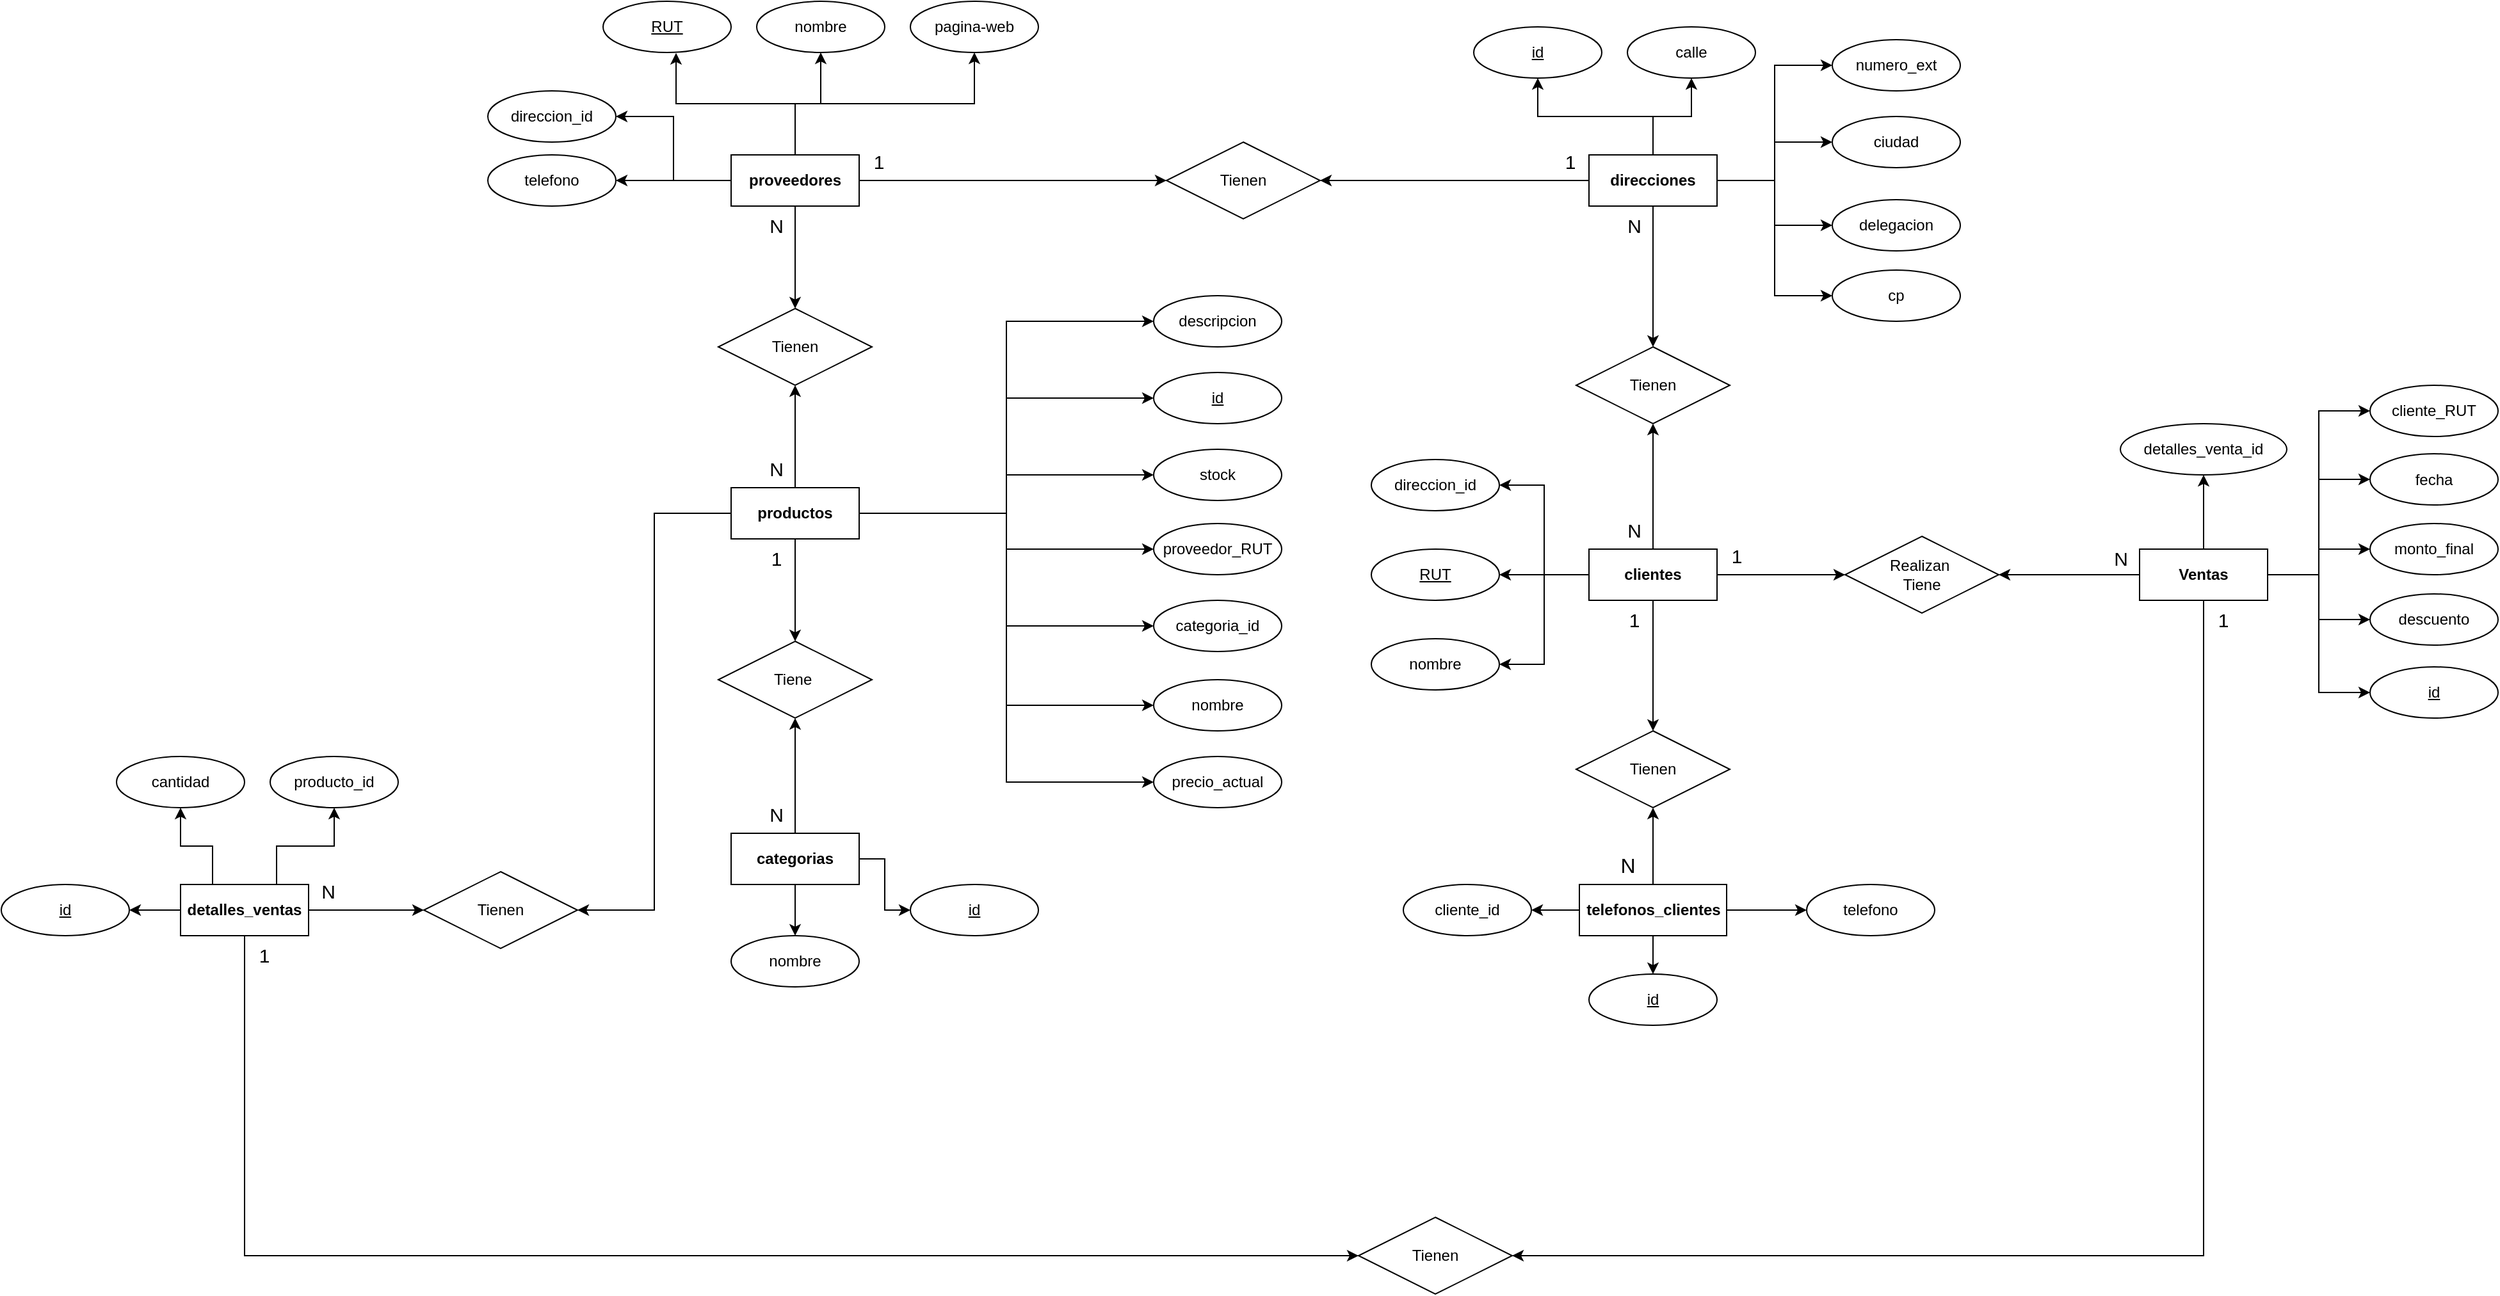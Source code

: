 <mxfile version="21.7.1" type="device">
  <diagram name="Página-1" id="r5auKBAjSaOcK4Md0aPP">
    <mxGraphModel dx="2569" dy="755" grid="1" gridSize="10" guides="1" tooltips="1" connect="1" arrows="1" fold="1" page="1" pageScale="1" pageWidth="1169" pageHeight="827" math="0" shadow="0">
      <root>
        <mxCell id="0" />
        <mxCell id="1" parent="0" />
        <mxCell id="DP8Jx5X4zibSQCms_1Pf-19" style="edgeStyle=orthogonalEdgeStyle;rounded=0;orthogonalLoop=1;jettySize=auto;html=1;exitX=1;exitY=0.5;exitDx=0;exitDy=0;entryX=0;entryY=0.5;entryDx=0;entryDy=0;" parent="1" source="DP8Jx5X4zibSQCms_1Pf-1" target="DP8Jx5X4zibSQCms_1Pf-13" edge="1">
          <mxGeometry relative="1" as="geometry" />
        </mxCell>
        <mxCell id="4TX8RcS20DUWZ-DZdMpi-28" style="edgeStyle=orthogonalEdgeStyle;rounded=0;orthogonalLoop=1;jettySize=auto;html=1;exitX=0.5;exitY=1;exitDx=0;exitDy=0;" parent="1" source="DP8Jx5X4zibSQCms_1Pf-1" target="4TX8RcS20DUWZ-DZdMpi-27" edge="1">
          <mxGeometry relative="1" as="geometry" />
        </mxCell>
        <mxCell id="UIn8cUzHgWQQU4bPocQK-120" style="edgeStyle=orthogonalEdgeStyle;rounded=0;orthogonalLoop=1;jettySize=auto;html=1;exitX=0.5;exitY=0;exitDx=0;exitDy=0;entryX=0.5;entryY=1;entryDx=0;entryDy=0;" parent="1" source="DP8Jx5X4zibSQCms_1Pf-1" target="DP8Jx5X4zibSQCms_1Pf-6" edge="1">
          <mxGeometry relative="1" as="geometry" />
        </mxCell>
        <mxCell id="UIn8cUzHgWQQU4bPocQK-121" style="edgeStyle=orthogonalEdgeStyle;rounded=0;orthogonalLoop=1;jettySize=auto;html=1;exitX=0.5;exitY=0;exitDx=0;exitDy=0;entryX=0.5;entryY=1;entryDx=0;entryDy=0;" parent="1" source="DP8Jx5X4zibSQCms_1Pf-1" target="DP8Jx5X4zibSQCms_1Pf-4" edge="1">
          <mxGeometry relative="1" as="geometry" />
        </mxCell>
        <mxCell id="UIn8cUzHgWQQU4bPocQK-122" style="edgeStyle=orthogonalEdgeStyle;rounded=0;orthogonalLoop=1;jettySize=auto;html=1;exitX=0.5;exitY=0;exitDx=0;exitDy=0;entryX=0.57;entryY=1.01;entryDx=0;entryDy=0;entryPerimeter=0;" parent="1" source="DP8Jx5X4zibSQCms_1Pf-1" target="DP8Jx5X4zibSQCms_1Pf-2" edge="1">
          <mxGeometry relative="1" as="geometry" />
        </mxCell>
        <mxCell id="UIn8cUzHgWQQU4bPocQK-124" style="edgeStyle=orthogonalEdgeStyle;rounded=0;orthogonalLoop=1;jettySize=auto;html=1;exitX=0;exitY=0.5;exitDx=0;exitDy=0;entryX=1;entryY=0.5;entryDx=0;entryDy=0;" parent="1" source="DP8Jx5X4zibSQCms_1Pf-1" target="DP8Jx5X4zibSQCms_1Pf-5" edge="1">
          <mxGeometry relative="1" as="geometry" />
        </mxCell>
        <mxCell id="UIn8cUzHgWQQU4bPocQK-125" style="edgeStyle=orthogonalEdgeStyle;rounded=0;orthogonalLoop=1;jettySize=auto;html=1;exitX=0;exitY=0.5;exitDx=0;exitDy=0;entryX=1;entryY=0.5;entryDx=0;entryDy=0;" parent="1" source="DP8Jx5X4zibSQCms_1Pf-1" target="DP8Jx5X4zibSQCms_1Pf-3" edge="1">
          <mxGeometry relative="1" as="geometry" />
        </mxCell>
        <mxCell id="DP8Jx5X4zibSQCms_1Pf-1" value="&lt;b&gt;proveedores&lt;/b&gt;" style="whiteSpace=wrap;html=1;align=center;" parent="1" vertex="1">
          <mxGeometry x="60" y="140" width="100" height="40" as="geometry" />
        </mxCell>
        <mxCell id="DP8Jx5X4zibSQCms_1Pf-2" value="RUT" style="ellipse;whiteSpace=wrap;html=1;align=center;fontStyle=4;" parent="1" vertex="1">
          <mxGeometry x="-40" y="20" width="100" height="40" as="geometry" />
        </mxCell>
        <mxCell id="DP8Jx5X4zibSQCms_1Pf-3" value="telefono" style="ellipse;whiteSpace=wrap;html=1;align=center;" parent="1" vertex="1">
          <mxGeometry x="-130" y="140" width="100" height="40" as="geometry" />
        </mxCell>
        <mxCell id="DP8Jx5X4zibSQCms_1Pf-4" value="nombre" style="ellipse;whiteSpace=wrap;html=1;align=center;" parent="1" vertex="1">
          <mxGeometry x="80" y="20" width="100" height="40" as="geometry" />
        </mxCell>
        <mxCell id="DP8Jx5X4zibSQCms_1Pf-5" value="direccion_id" style="ellipse;whiteSpace=wrap;html=1;align=center;" parent="1" vertex="1">
          <mxGeometry x="-130" y="90" width="100" height="40" as="geometry" />
        </mxCell>
        <mxCell id="DP8Jx5X4zibSQCms_1Pf-6" value="pagina-web" style="ellipse;whiteSpace=wrap;html=1;align=center;" parent="1" vertex="1">
          <mxGeometry x="200" y="20" width="100" height="40" as="geometry" />
        </mxCell>
        <mxCell id="DP8Jx5X4zibSQCms_1Pf-20" style="edgeStyle=orthogonalEdgeStyle;rounded=0;orthogonalLoop=1;jettySize=auto;html=1;exitX=0;exitY=0.5;exitDx=0;exitDy=0;entryX=1;entryY=0.5;entryDx=0;entryDy=0;" parent="1" source="DP8Jx5X4zibSQCms_1Pf-7" target="DP8Jx5X4zibSQCms_1Pf-13" edge="1">
          <mxGeometry relative="1" as="geometry" />
        </mxCell>
        <mxCell id="DP8Jx5X4zibSQCms_1Pf-33" style="edgeStyle=orthogonalEdgeStyle;rounded=0;orthogonalLoop=1;jettySize=auto;html=1;exitX=0.5;exitY=1;exitDx=0;exitDy=0;entryX=0.5;entryY=0;entryDx=0;entryDy=0;" parent="1" source="DP8Jx5X4zibSQCms_1Pf-7" target="DP8Jx5X4zibSQCms_1Pf-30" edge="1">
          <mxGeometry relative="1" as="geometry" />
        </mxCell>
        <mxCell id="UIn8cUzHgWQQU4bPocQK-133" style="edgeStyle=orthogonalEdgeStyle;rounded=0;orthogonalLoop=1;jettySize=auto;html=1;exitX=0.5;exitY=0;exitDx=0;exitDy=0;entryX=0.5;entryY=1;entryDx=0;entryDy=0;" parent="1" source="DP8Jx5X4zibSQCms_1Pf-7" target="DP8Jx5X4zibSQCms_1Pf-14" edge="1">
          <mxGeometry relative="1" as="geometry" />
        </mxCell>
        <mxCell id="UIn8cUzHgWQQU4bPocQK-134" style="edgeStyle=orthogonalEdgeStyle;rounded=0;orthogonalLoop=1;jettySize=auto;html=1;exitX=0.5;exitY=0;exitDx=0;exitDy=0;entryX=0.5;entryY=1;entryDx=0;entryDy=0;" parent="1" source="DP8Jx5X4zibSQCms_1Pf-7" target="DP8Jx5X4zibSQCms_1Pf-17" edge="1">
          <mxGeometry relative="1" as="geometry" />
        </mxCell>
        <mxCell id="UIn8cUzHgWQQU4bPocQK-137" style="edgeStyle=orthogonalEdgeStyle;rounded=0;orthogonalLoop=1;jettySize=auto;html=1;exitX=1;exitY=0.5;exitDx=0;exitDy=0;entryX=0;entryY=0.5;entryDx=0;entryDy=0;" parent="1" source="DP8Jx5X4zibSQCms_1Pf-7" target="DP8Jx5X4zibSQCms_1Pf-16" edge="1">
          <mxGeometry relative="1" as="geometry" />
        </mxCell>
        <mxCell id="UIn8cUzHgWQQU4bPocQK-138" style="edgeStyle=orthogonalEdgeStyle;rounded=0;orthogonalLoop=1;jettySize=auto;html=1;exitX=1;exitY=0.5;exitDx=0;exitDy=0;entryX=0;entryY=0.5;entryDx=0;entryDy=0;" parent="1" source="DP8Jx5X4zibSQCms_1Pf-7" target="DP8Jx5X4zibSQCms_1Pf-15" edge="1">
          <mxGeometry relative="1" as="geometry" />
        </mxCell>
        <mxCell id="UIn8cUzHgWQQU4bPocQK-139" style="edgeStyle=orthogonalEdgeStyle;rounded=0;orthogonalLoop=1;jettySize=auto;html=1;exitX=1;exitY=0.5;exitDx=0;exitDy=0;entryX=0;entryY=0.5;entryDx=0;entryDy=0;" parent="1" source="DP8Jx5X4zibSQCms_1Pf-7" target="DP8Jx5X4zibSQCms_1Pf-26" edge="1">
          <mxGeometry relative="1" as="geometry" />
        </mxCell>
        <mxCell id="UIn8cUzHgWQQU4bPocQK-141" style="edgeStyle=orthogonalEdgeStyle;rounded=0;orthogonalLoop=1;jettySize=auto;html=1;exitX=1;exitY=0.5;exitDx=0;exitDy=0;entryX=0;entryY=0.5;entryDx=0;entryDy=0;" parent="1" source="DP8Jx5X4zibSQCms_1Pf-7" target="DP8Jx5X4zibSQCms_1Pf-18" edge="1">
          <mxGeometry relative="1" as="geometry" />
        </mxCell>
        <mxCell id="DP8Jx5X4zibSQCms_1Pf-7" value="&lt;b&gt;direcciones&lt;/b&gt;" style="whiteSpace=wrap;html=1;align=center;" parent="1" vertex="1">
          <mxGeometry x="730" y="140" width="100" height="40" as="geometry" />
        </mxCell>
        <mxCell id="DP8Jx5X4zibSQCms_1Pf-13" value="Tienen" style="shape=rhombus;perimeter=rhombusPerimeter;whiteSpace=wrap;html=1;align=center;" parent="1" vertex="1">
          <mxGeometry x="400" y="130" width="120" height="60" as="geometry" />
        </mxCell>
        <mxCell id="DP8Jx5X4zibSQCms_1Pf-14" value="id" style="ellipse;whiteSpace=wrap;html=1;align=center;fontStyle=4;" parent="1" vertex="1">
          <mxGeometry x="640" y="40" width="100" height="40" as="geometry" />
        </mxCell>
        <mxCell id="DP8Jx5X4zibSQCms_1Pf-15" value="delegacion" style="ellipse;whiteSpace=wrap;html=1;align=center;" parent="1" vertex="1">
          <mxGeometry x="920" y="175" width="100" height="40" as="geometry" />
        </mxCell>
        <mxCell id="DP8Jx5X4zibSQCms_1Pf-16" value="ciudad" style="ellipse;whiteSpace=wrap;html=1;align=center;" parent="1" vertex="1">
          <mxGeometry x="920" y="110" width="100" height="40" as="geometry" />
        </mxCell>
        <mxCell id="DP8Jx5X4zibSQCms_1Pf-17" value="calle" style="ellipse;whiteSpace=wrap;html=1;align=center;" parent="1" vertex="1">
          <mxGeometry x="760" y="40" width="100" height="40" as="geometry" />
        </mxCell>
        <mxCell id="DP8Jx5X4zibSQCms_1Pf-18" value="numero_ext" style="ellipse;whiteSpace=wrap;html=1;align=center;" parent="1" vertex="1">
          <mxGeometry x="920" y="50" width="100" height="40" as="geometry" />
        </mxCell>
        <mxCell id="DP8Jx5X4zibSQCms_1Pf-26" value="cp" style="ellipse;whiteSpace=wrap;html=1;align=center;" parent="1" vertex="1">
          <mxGeometry x="920" y="230" width="100" height="40" as="geometry" />
        </mxCell>
        <mxCell id="DP8Jx5X4zibSQCms_1Pf-28" value="1" style="text;html=1;align=center;verticalAlign=middle;resizable=0;points=[];autosize=1;strokeColor=none;fillColor=none;fontSize=15;" parent="1" vertex="1">
          <mxGeometry x="160" y="130" width="30" height="30" as="geometry" />
        </mxCell>
        <mxCell id="DP8Jx5X4zibSQCms_1Pf-29" value="1" style="text;html=1;align=center;verticalAlign=middle;resizable=0;points=[];autosize=1;strokeColor=none;fillColor=none;fontSize=15;" parent="1" vertex="1">
          <mxGeometry x="700" y="130" width="30" height="30" as="geometry" />
        </mxCell>
        <mxCell id="DP8Jx5X4zibSQCms_1Pf-30" value="Tienen" style="shape=rhombus;perimeter=rhombusPerimeter;whiteSpace=wrap;html=1;align=center;" parent="1" vertex="1">
          <mxGeometry x="720" y="290" width="120" height="60" as="geometry" />
        </mxCell>
        <mxCell id="DP8Jx5X4zibSQCms_1Pf-32" style="edgeStyle=orthogonalEdgeStyle;rounded=0;orthogonalLoop=1;jettySize=auto;html=1;exitX=0.5;exitY=0;exitDx=0;exitDy=0;entryX=0.5;entryY=1;entryDx=0;entryDy=0;" parent="1" source="DP8Jx5X4zibSQCms_1Pf-31" target="DP8Jx5X4zibSQCms_1Pf-30" edge="1">
          <mxGeometry relative="1" as="geometry" />
        </mxCell>
        <mxCell id="4TX8RcS20DUWZ-DZdMpi-12" style="edgeStyle=orthogonalEdgeStyle;rounded=0;orthogonalLoop=1;jettySize=auto;html=1;exitX=0.5;exitY=1;exitDx=0;exitDy=0;entryX=0.5;entryY=0;entryDx=0;entryDy=0;" parent="1" source="DP8Jx5X4zibSQCms_1Pf-31" target="4TX8RcS20DUWZ-DZdMpi-11" edge="1">
          <mxGeometry relative="1" as="geometry" />
        </mxCell>
        <mxCell id="UIn8cUzHgWQQU4bPocQK-37" style="edgeStyle=orthogonalEdgeStyle;rounded=0;orthogonalLoop=1;jettySize=auto;html=1;exitX=1;exitY=0.5;exitDx=0;exitDy=0;entryX=0;entryY=0.5;entryDx=0;entryDy=0;" parent="1" source="DP8Jx5X4zibSQCms_1Pf-31" target="UIn8cUzHgWQQU4bPocQK-36" edge="1">
          <mxGeometry relative="1" as="geometry" />
        </mxCell>
        <mxCell id="UIn8cUzHgWQQU4bPocQK-130" style="edgeStyle=orthogonalEdgeStyle;rounded=0;orthogonalLoop=1;jettySize=auto;html=1;exitX=0;exitY=0.5;exitDx=0;exitDy=0;entryX=1;entryY=0.5;entryDx=0;entryDy=0;" parent="1" source="DP8Jx5X4zibSQCms_1Pf-31" target="4TX8RcS20DUWZ-DZdMpi-1" edge="1">
          <mxGeometry relative="1" as="geometry" />
        </mxCell>
        <mxCell id="UIn8cUzHgWQQU4bPocQK-131" style="edgeStyle=orthogonalEdgeStyle;rounded=0;orthogonalLoop=1;jettySize=auto;html=1;exitX=0;exitY=0.5;exitDx=0;exitDy=0;entryX=1;entryY=0.5;entryDx=0;entryDy=0;" parent="1" source="DP8Jx5X4zibSQCms_1Pf-31" target="DP8Jx5X4zibSQCms_1Pf-35" edge="1">
          <mxGeometry relative="1" as="geometry" />
        </mxCell>
        <mxCell id="UIn8cUzHgWQQU4bPocQK-132" style="edgeStyle=orthogonalEdgeStyle;rounded=0;orthogonalLoop=1;jettySize=auto;html=1;exitX=0;exitY=0.5;exitDx=0;exitDy=0;entryX=1;entryY=0.5;entryDx=0;entryDy=0;" parent="1" source="DP8Jx5X4zibSQCms_1Pf-31" target="DP8Jx5X4zibSQCms_1Pf-34" edge="1">
          <mxGeometry relative="1" as="geometry" />
        </mxCell>
        <mxCell id="DP8Jx5X4zibSQCms_1Pf-31" value="&lt;b&gt;clientes&lt;/b&gt;" style="whiteSpace=wrap;html=1;align=center;" parent="1" vertex="1">
          <mxGeometry x="730" y="448" width="100" height="40" as="geometry" />
        </mxCell>
        <mxCell id="DP8Jx5X4zibSQCms_1Pf-34" value="nombre" style="ellipse;whiteSpace=wrap;html=1;align=center;" parent="1" vertex="1">
          <mxGeometry x="560" y="518" width="100" height="40" as="geometry" />
        </mxCell>
        <mxCell id="DP8Jx5X4zibSQCms_1Pf-35" value="RUT" style="ellipse;whiteSpace=wrap;html=1;align=center;fontStyle=4;" parent="1" vertex="1">
          <mxGeometry x="560" y="448" width="100" height="40" as="geometry" />
        </mxCell>
        <mxCell id="4TX8RcS20DUWZ-DZdMpi-1" value="direccion_id" style="ellipse;whiteSpace=wrap;html=1;align=center;" parent="1" vertex="1">
          <mxGeometry x="560" y="378" width="100" height="40" as="geometry" />
        </mxCell>
        <mxCell id="4TX8RcS20DUWZ-DZdMpi-9" value="N" style="text;html=1;align=center;verticalAlign=middle;resizable=0;points=[];autosize=1;strokeColor=none;fillColor=none;fontSize=15;" parent="1" vertex="1">
          <mxGeometry x="750" y="180" width="30" height="30" as="geometry" />
        </mxCell>
        <mxCell id="4TX8RcS20DUWZ-DZdMpi-10" value="N" style="text;html=1;align=center;verticalAlign=middle;resizable=0;points=[];autosize=1;strokeColor=none;fillColor=none;fontSize=15;" parent="1" vertex="1">
          <mxGeometry x="750" y="418" width="30" height="30" as="geometry" />
        </mxCell>
        <mxCell id="4TX8RcS20DUWZ-DZdMpi-11" value="Tienen" style="shape=rhombus;perimeter=rhombusPerimeter;whiteSpace=wrap;html=1;align=center;" parent="1" vertex="1">
          <mxGeometry x="720" y="590" width="120" height="60" as="geometry" />
        </mxCell>
        <mxCell id="4TX8RcS20DUWZ-DZdMpi-15" style="edgeStyle=orthogonalEdgeStyle;rounded=0;orthogonalLoop=1;jettySize=auto;html=1;exitX=0.5;exitY=0;exitDx=0;exitDy=0;entryX=0.5;entryY=1;entryDx=0;entryDy=0;" parent="1" source="4TX8RcS20DUWZ-DZdMpi-13" target="4TX8RcS20DUWZ-DZdMpi-11" edge="1">
          <mxGeometry relative="1" as="geometry" />
        </mxCell>
        <mxCell id="UIn8cUzHgWQQU4bPocQK-126" style="edgeStyle=orthogonalEdgeStyle;rounded=0;orthogonalLoop=1;jettySize=auto;html=1;exitX=1;exitY=0.5;exitDx=0;exitDy=0;entryX=0;entryY=0.5;entryDx=0;entryDy=0;" parent="1" source="4TX8RcS20DUWZ-DZdMpi-13" target="4TX8RcS20DUWZ-DZdMpi-19" edge="1">
          <mxGeometry relative="1" as="geometry" />
        </mxCell>
        <mxCell id="UIn8cUzHgWQQU4bPocQK-127" style="edgeStyle=orthogonalEdgeStyle;rounded=0;orthogonalLoop=1;jettySize=auto;html=1;exitX=0.5;exitY=1;exitDx=0;exitDy=0;entryX=0.5;entryY=0;entryDx=0;entryDy=0;" parent="1" source="4TX8RcS20DUWZ-DZdMpi-13" target="4TX8RcS20DUWZ-DZdMpi-21" edge="1">
          <mxGeometry relative="1" as="geometry" />
        </mxCell>
        <mxCell id="UIn8cUzHgWQQU4bPocQK-129" style="edgeStyle=orthogonalEdgeStyle;rounded=0;orthogonalLoop=1;jettySize=auto;html=1;exitX=0;exitY=0.5;exitDx=0;exitDy=0;entryX=1;entryY=0.5;entryDx=0;entryDy=0;" parent="1" source="4TX8RcS20DUWZ-DZdMpi-13" target="4TX8RcS20DUWZ-DZdMpi-20" edge="1">
          <mxGeometry relative="1" as="geometry" />
        </mxCell>
        <mxCell id="4TX8RcS20DUWZ-DZdMpi-13" value="&lt;b&gt;telefonos_clientes&lt;/b&gt;" style="whiteSpace=wrap;html=1;align=center;" parent="1" vertex="1">
          <mxGeometry x="722.5" y="710" width="115" height="40" as="geometry" />
        </mxCell>
        <mxCell id="4TX8RcS20DUWZ-DZdMpi-19" value="telefono" style="ellipse;whiteSpace=wrap;html=1;align=center;" parent="1" vertex="1">
          <mxGeometry x="900" y="710" width="100" height="40" as="geometry" />
        </mxCell>
        <mxCell id="4TX8RcS20DUWZ-DZdMpi-20" value="cliente_id" style="ellipse;whiteSpace=wrap;html=1;align=center;" parent="1" vertex="1">
          <mxGeometry x="585" y="710" width="100" height="40" as="geometry" />
        </mxCell>
        <mxCell id="4TX8RcS20DUWZ-DZdMpi-21" value="id" style="ellipse;whiteSpace=wrap;html=1;align=center;fontStyle=4;" parent="1" vertex="1">
          <mxGeometry x="730" y="780" width="100" height="40" as="geometry" />
        </mxCell>
        <mxCell id="4TX8RcS20DUWZ-DZdMpi-29" style="edgeStyle=orthogonalEdgeStyle;rounded=0;orthogonalLoop=1;jettySize=auto;html=1;exitX=0.5;exitY=0;exitDx=0;exitDy=0;entryX=0.5;entryY=1;entryDx=0;entryDy=0;" parent="1" source="4TX8RcS20DUWZ-DZdMpi-26" target="4TX8RcS20DUWZ-DZdMpi-27" edge="1">
          <mxGeometry relative="1" as="geometry" />
        </mxCell>
        <mxCell id="UIn8cUzHgWQQU4bPocQK-8" style="edgeStyle=orthogonalEdgeStyle;rounded=0;orthogonalLoop=1;jettySize=auto;html=1;exitX=0.5;exitY=1;exitDx=0;exitDy=0;entryX=0.5;entryY=0;entryDx=0;entryDy=0;" parent="1" source="4TX8RcS20DUWZ-DZdMpi-26" target="UIn8cUzHgWQQU4bPocQK-7" edge="1">
          <mxGeometry relative="1" as="geometry" />
        </mxCell>
        <mxCell id="UIn8cUzHgWQQU4bPocQK-69" style="edgeStyle=orthogonalEdgeStyle;rounded=0;orthogonalLoop=1;jettySize=auto;html=1;exitX=0;exitY=0.5;exitDx=0;exitDy=0;entryX=1;entryY=0.5;entryDx=0;entryDy=0;" parent="1" source="4TX8RcS20DUWZ-DZdMpi-26" target="UIn8cUzHgWQQU4bPocQK-65" edge="1">
          <mxGeometry relative="1" as="geometry" />
        </mxCell>
        <mxCell id="UIn8cUzHgWQQU4bPocQK-113" style="edgeStyle=orthogonalEdgeStyle;rounded=0;orthogonalLoop=1;jettySize=auto;html=1;exitX=1;exitY=0.5;exitDx=0;exitDy=0;entryX=0;entryY=0.5;entryDx=0;entryDy=0;" parent="1" source="4TX8RcS20DUWZ-DZdMpi-26" target="4TX8RcS20DUWZ-DZdMpi-31" edge="1">
          <mxGeometry relative="1" as="geometry" />
        </mxCell>
        <mxCell id="UIn8cUzHgWQQU4bPocQK-114" style="edgeStyle=orthogonalEdgeStyle;rounded=0;orthogonalLoop=1;jettySize=auto;html=1;exitX=1;exitY=0.5;exitDx=0;exitDy=0;entryX=0;entryY=0.5;entryDx=0;entryDy=0;" parent="1" source="4TX8RcS20DUWZ-DZdMpi-26" target="UIn8cUzHgWQQU4bPocQK-1" edge="1">
          <mxGeometry relative="1" as="geometry" />
        </mxCell>
        <mxCell id="UIn8cUzHgWQQU4bPocQK-115" style="edgeStyle=orthogonalEdgeStyle;rounded=0;orthogonalLoop=1;jettySize=auto;html=1;exitX=1;exitY=0.5;exitDx=0;exitDy=0;entryX=0;entryY=0.5;entryDx=0;entryDy=0;" parent="1" source="4TX8RcS20DUWZ-DZdMpi-26" target="UIn8cUzHgWQQU4bPocQK-4" edge="1">
          <mxGeometry relative="1" as="geometry" />
        </mxCell>
        <mxCell id="UIn8cUzHgWQQU4bPocQK-116" style="edgeStyle=orthogonalEdgeStyle;rounded=0;orthogonalLoop=1;jettySize=auto;html=1;exitX=1;exitY=0.5;exitDx=0;exitDy=0;entryX=0;entryY=0.5;entryDx=0;entryDy=0;" parent="1" source="4TX8RcS20DUWZ-DZdMpi-26" target="UIn8cUzHgWQQU4bPocQK-3" edge="1">
          <mxGeometry relative="1" as="geometry" />
        </mxCell>
        <mxCell id="UIn8cUzHgWQQU4bPocQK-118" style="edgeStyle=orthogonalEdgeStyle;rounded=0;orthogonalLoop=1;jettySize=auto;html=1;exitX=1;exitY=0.5;exitDx=0;exitDy=0;entryX=0;entryY=0.5;entryDx=0;entryDy=0;" parent="1" source="4TX8RcS20DUWZ-DZdMpi-26" target="4TX8RcS20DUWZ-DZdMpi-30" edge="1">
          <mxGeometry relative="1" as="geometry" />
        </mxCell>
        <mxCell id="UIn8cUzHgWQQU4bPocQK-119" style="edgeStyle=orthogonalEdgeStyle;rounded=0;orthogonalLoop=1;jettySize=auto;html=1;exitX=1;exitY=0.5;exitDx=0;exitDy=0;entryX=0;entryY=0.5;entryDx=0;entryDy=0;" parent="1" source="4TX8RcS20DUWZ-DZdMpi-26" target="UIn8cUzHgWQQU4bPocQK-2" edge="1">
          <mxGeometry relative="1" as="geometry" />
        </mxCell>
        <mxCell id="zSScbOKK5AtsLs2HQxBp-1" style="edgeStyle=orthogonalEdgeStyle;rounded=0;orthogonalLoop=1;jettySize=auto;html=1;exitX=1;exitY=0.5;exitDx=0;exitDy=0;entryX=0;entryY=0.5;entryDx=0;entryDy=0;" edge="1" parent="1" source="4TX8RcS20DUWZ-DZdMpi-26" target="UIn8cUzHgWQQU4bPocQK-29">
          <mxGeometry relative="1" as="geometry" />
        </mxCell>
        <mxCell id="4TX8RcS20DUWZ-DZdMpi-26" value="&lt;b&gt;productos&lt;/b&gt;" style="whiteSpace=wrap;html=1;align=center;" parent="1" vertex="1">
          <mxGeometry x="60" y="400" width="100" height="40" as="geometry" />
        </mxCell>
        <mxCell id="4TX8RcS20DUWZ-DZdMpi-27" value="Tienen" style="shape=rhombus;perimeter=rhombusPerimeter;whiteSpace=wrap;html=1;align=center;" parent="1" vertex="1">
          <mxGeometry x="50" y="260" width="120" height="60" as="geometry" />
        </mxCell>
        <mxCell id="4TX8RcS20DUWZ-DZdMpi-30" value="nombre" style="ellipse;whiteSpace=wrap;html=1;align=center;" parent="1" vertex="1">
          <mxGeometry x="390" y="550" width="100" height="40" as="geometry" />
        </mxCell>
        <mxCell id="4TX8RcS20DUWZ-DZdMpi-31" value="id" style="ellipse;whiteSpace=wrap;html=1;align=center;fontStyle=4;" parent="1" vertex="1">
          <mxGeometry x="390" y="310" width="100" height="40" as="geometry" />
        </mxCell>
        <mxCell id="UIn8cUzHgWQQU4bPocQK-1" value="stock" style="ellipse;whiteSpace=wrap;html=1;align=center;" parent="1" vertex="1">
          <mxGeometry x="390" y="370" width="100" height="40" as="geometry" />
        </mxCell>
        <mxCell id="UIn8cUzHgWQQU4bPocQK-2" value="precio_actual" style="ellipse;whiteSpace=wrap;html=1;align=center;" parent="1" vertex="1">
          <mxGeometry x="390" y="610" width="100" height="40" as="geometry" />
        </mxCell>
        <mxCell id="UIn8cUzHgWQQU4bPocQK-3" value="categoria_id" style="ellipse;whiteSpace=wrap;html=1;align=center;" parent="1" vertex="1">
          <mxGeometry x="390" y="488" width="100" height="40" as="geometry" />
        </mxCell>
        <mxCell id="UIn8cUzHgWQQU4bPocQK-4" value="proveedor_RUT" style="ellipse;whiteSpace=wrap;html=1;align=center;" parent="1" vertex="1">
          <mxGeometry x="390" y="428" width="100" height="40" as="geometry" />
        </mxCell>
        <mxCell id="UIn8cUzHgWQQU4bPocQK-9" style="edgeStyle=orthogonalEdgeStyle;rounded=0;orthogonalLoop=1;jettySize=auto;html=1;exitX=0.5;exitY=0;exitDx=0;exitDy=0;entryX=0.5;entryY=1;entryDx=0;entryDy=0;" parent="1" source="UIn8cUzHgWQQU4bPocQK-6" target="UIn8cUzHgWQQU4bPocQK-7" edge="1">
          <mxGeometry relative="1" as="geometry" />
        </mxCell>
        <mxCell id="UIn8cUzHgWQQU4bPocQK-80" style="edgeStyle=orthogonalEdgeStyle;rounded=0;orthogonalLoop=1;jettySize=auto;html=1;exitX=1;exitY=0.5;exitDx=0;exitDy=0;entryX=0;entryY=0.5;entryDx=0;entryDy=0;" parent="1" source="UIn8cUzHgWQQU4bPocQK-6" target="UIn8cUzHgWQQU4bPocQK-27" edge="1">
          <mxGeometry relative="1" as="geometry" />
        </mxCell>
        <mxCell id="UIn8cUzHgWQQU4bPocQK-81" style="edgeStyle=orthogonalEdgeStyle;rounded=0;orthogonalLoop=1;jettySize=auto;html=1;exitX=0.5;exitY=1;exitDx=0;exitDy=0;entryX=0.5;entryY=0;entryDx=0;entryDy=0;" parent="1" source="UIn8cUzHgWQQU4bPocQK-6" target="UIn8cUzHgWQQU4bPocQK-28" edge="1">
          <mxGeometry relative="1" as="geometry" />
        </mxCell>
        <mxCell id="UIn8cUzHgWQQU4bPocQK-6" value="&lt;b&gt;categorias&lt;/b&gt;" style="whiteSpace=wrap;html=1;align=center;" parent="1" vertex="1">
          <mxGeometry x="60" y="670" width="100" height="40" as="geometry" />
        </mxCell>
        <mxCell id="UIn8cUzHgWQQU4bPocQK-7" value="Tiene&amp;nbsp;" style="shape=rhombus;perimeter=rhombusPerimeter;whiteSpace=wrap;html=1;align=center;" parent="1" vertex="1">
          <mxGeometry x="50" y="520" width="120" height="60" as="geometry" />
        </mxCell>
        <mxCell id="UIn8cUzHgWQQU4bPocQK-17" value="1" style="text;html=1;align=center;verticalAlign=middle;resizable=0;points=[];autosize=1;strokeColor=none;fillColor=none;fontSize=15;" parent="1" vertex="1">
          <mxGeometry x="750" y="488" width="30" height="30" as="geometry" />
        </mxCell>
        <mxCell id="UIn8cUzHgWQQU4bPocQK-18" value="N" style="text;html=1;align=center;verticalAlign=middle;resizable=0;points=[];autosize=1;strokeColor=none;fillColor=none;fontSize=16;" parent="1" vertex="1">
          <mxGeometry x="740" y="680" width="40" height="30" as="geometry" />
        </mxCell>
        <mxCell id="UIn8cUzHgWQQU4bPocQK-19" value="N" style="text;html=1;align=center;verticalAlign=middle;resizable=0;points=[];autosize=1;strokeColor=none;fillColor=none;fontSize=15;" parent="1" vertex="1">
          <mxGeometry x="80" y="180" width="30" height="30" as="geometry" />
        </mxCell>
        <mxCell id="UIn8cUzHgWQQU4bPocQK-20" value="N" style="text;html=1;align=center;verticalAlign=middle;resizable=0;points=[];autosize=1;strokeColor=none;fillColor=none;fontSize=15;" parent="1" vertex="1">
          <mxGeometry x="80" y="370" width="30" height="30" as="geometry" />
        </mxCell>
        <mxCell id="UIn8cUzHgWQQU4bPocQK-22" value="1" style="text;html=1;align=center;verticalAlign=middle;resizable=0;points=[];autosize=1;strokeColor=none;fillColor=none;fontSize=15;" parent="1" vertex="1">
          <mxGeometry x="80" y="440" width="30" height="30" as="geometry" />
        </mxCell>
        <mxCell id="UIn8cUzHgWQQU4bPocQK-26" value="N" style="text;html=1;align=center;verticalAlign=middle;resizable=0;points=[];autosize=1;strokeColor=none;fillColor=none;fontSize=15;" parent="1" vertex="1">
          <mxGeometry x="80" y="640" width="30" height="30" as="geometry" />
        </mxCell>
        <mxCell id="UIn8cUzHgWQQU4bPocQK-27" value="id" style="ellipse;whiteSpace=wrap;html=1;align=center;fontStyle=4;" parent="1" vertex="1">
          <mxGeometry x="200" y="710" width="100" height="40" as="geometry" />
        </mxCell>
        <mxCell id="UIn8cUzHgWQQU4bPocQK-28" value="nombre" style="ellipse;whiteSpace=wrap;html=1;align=center;" parent="1" vertex="1">
          <mxGeometry x="60" y="750" width="100" height="40" as="geometry" />
        </mxCell>
        <mxCell id="UIn8cUzHgWQQU4bPocQK-29" value="descripcion" style="ellipse;whiteSpace=wrap;html=1;align=center;" parent="1" vertex="1">
          <mxGeometry x="390" y="250" width="100" height="40" as="geometry" />
        </mxCell>
        <mxCell id="UIn8cUzHgWQQU4bPocQK-38" style="edgeStyle=orthogonalEdgeStyle;rounded=0;orthogonalLoop=1;jettySize=auto;html=1;exitX=0;exitY=0.5;exitDx=0;exitDy=0;entryX=1;entryY=0.5;entryDx=0;entryDy=0;" parent="1" source="UIn8cUzHgWQQU4bPocQK-35" target="UIn8cUzHgWQQU4bPocQK-36" edge="1">
          <mxGeometry relative="1" as="geometry" />
        </mxCell>
        <mxCell id="UIn8cUzHgWQQU4bPocQK-142" style="edgeStyle=orthogonalEdgeStyle;rounded=0;orthogonalLoop=1;jettySize=auto;html=1;exitX=1;exitY=0.5;exitDx=0;exitDy=0;entryX=0;entryY=0.5;entryDx=0;entryDy=0;" parent="1" source="UIn8cUzHgWQQU4bPocQK-35" target="UIn8cUzHgWQQU4bPocQK-41" edge="1">
          <mxGeometry relative="1" as="geometry" />
        </mxCell>
        <mxCell id="UIn8cUzHgWQQU4bPocQK-143" style="edgeStyle=orthogonalEdgeStyle;rounded=0;orthogonalLoop=1;jettySize=auto;html=1;exitX=1;exitY=0.5;exitDx=0;exitDy=0;entryX=0;entryY=0.5;entryDx=0;entryDy=0;" parent="1" source="UIn8cUzHgWQQU4bPocQK-35" target="UIn8cUzHgWQQU4bPocQK-42" edge="1">
          <mxGeometry relative="1" as="geometry" />
        </mxCell>
        <mxCell id="UIn8cUzHgWQQU4bPocQK-144" style="edgeStyle=orthogonalEdgeStyle;rounded=0;orthogonalLoop=1;jettySize=auto;html=1;exitX=1;exitY=0.5;exitDx=0;exitDy=0;entryX=0;entryY=0.5;entryDx=0;entryDy=0;" parent="1" source="UIn8cUzHgWQQU4bPocQK-35" target="UIn8cUzHgWQQU4bPocQK-43" edge="1">
          <mxGeometry relative="1" as="geometry" />
        </mxCell>
        <mxCell id="UIn8cUzHgWQQU4bPocQK-147" style="edgeStyle=orthogonalEdgeStyle;rounded=0;orthogonalLoop=1;jettySize=auto;html=1;exitX=0.5;exitY=0;exitDx=0;exitDy=0;entryX=0.5;entryY=1;entryDx=0;entryDy=0;" parent="1" source="UIn8cUzHgWQQU4bPocQK-35" target="UIn8cUzHgWQQU4bPocQK-45" edge="1">
          <mxGeometry relative="1" as="geometry" />
        </mxCell>
        <mxCell id="zSScbOKK5AtsLs2HQxBp-3" style="edgeStyle=orthogonalEdgeStyle;rounded=0;orthogonalLoop=1;jettySize=auto;html=1;exitX=1;exitY=0.5;exitDx=0;exitDy=0;entryX=0;entryY=0.5;entryDx=0;entryDy=0;" edge="1" parent="1" source="UIn8cUzHgWQQU4bPocQK-35" target="UIn8cUzHgWQQU4bPocQK-44">
          <mxGeometry relative="1" as="geometry" />
        </mxCell>
        <mxCell id="zSScbOKK5AtsLs2HQxBp-4" style="edgeStyle=orthogonalEdgeStyle;rounded=0;orthogonalLoop=1;jettySize=auto;html=1;exitX=1;exitY=0.5;exitDx=0;exitDy=0;entryX=0;entryY=0.5;entryDx=0;entryDy=0;" edge="1" parent="1" source="UIn8cUzHgWQQU4bPocQK-35" target="UIn8cUzHgWQQU4bPocQK-40">
          <mxGeometry relative="1" as="geometry" />
        </mxCell>
        <mxCell id="zSScbOKK5AtsLs2HQxBp-13" style="edgeStyle=orthogonalEdgeStyle;rounded=0;orthogonalLoop=1;jettySize=auto;html=1;exitX=0.5;exitY=1;exitDx=0;exitDy=0;entryX=1;entryY=0.5;entryDx=0;entryDy=0;" edge="1" parent="1" source="UIn8cUzHgWQQU4bPocQK-35" target="zSScbOKK5AtsLs2HQxBp-5">
          <mxGeometry relative="1" as="geometry" />
        </mxCell>
        <mxCell id="UIn8cUzHgWQQU4bPocQK-35" value="&lt;b&gt;Ventas&lt;/b&gt;" style="whiteSpace=wrap;html=1;align=center;" parent="1" vertex="1">
          <mxGeometry x="1160" y="448" width="100" height="40" as="geometry" />
        </mxCell>
        <mxCell id="UIn8cUzHgWQQU4bPocQK-36" value="Realizan&amp;nbsp;&lt;br&gt;Tiene" style="shape=rhombus;perimeter=rhombusPerimeter;whiteSpace=wrap;html=1;align=center;" parent="1" vertex="1">
          <mxGeometry x="930" y="438" width="120" height="60" as="geometry" />
        </mxCell>
        <mxCell id="UIn8cUzHgWQQU4bPocQK-40" value="id" style="ellipse;whiteSpace=wrap;html=1;align=center;fontStyle=4;" parent="1" vertex="1">
          <mxGeometry x="1340" y="540" width="100" height="40" as="geometry" />
        </mxCell>
        <mxCell id="UIn8cUzHgWQQU4bPocQK-41" value="fecha" style="ellipse;whiteSpace=wrap;html=1;align=center;" parent="1" vertex="1">
          <mxGeometry x="1340" y="373.5" width="100" height="40" as="geometry" />
        </mxCell>
        <mxCell id="UIn8cUzHgWQQU4bPocQK-42" value="monto_final" style="ellipse;whiteSpace=wrap;html=1;align=center;" parent="1" vertex="1">
          <mxGeometry x="1340" y="428" width="100" height="40" as="geometry" />
        </mxCell>
        <mxCell id="UIn8cUzHgWQQU4bPocQK-43" value="descuento" style="ellipse;whiteSpace=wrap;html=1;align=center;" parent="1" vertex="1">
          <mxGeometry x="1340" y="483" width="100" height="40" as="geometry" />
        </mxCell>
        <mxCell id="UIn8cUzHgWQQU4bPocQK-44" value="cliente_RUT" style="ellipse;whiteSpace=wrap;html=1;align=center;" parent="1" vertex="1">
          <mxGeometry x="1340" y="320" width="100" height="40" as="geometry" />
        </mxCell>
        <mxCell id="UIn8cUzHgWQQU4bPocQK-45" value="detalles_venta_id" style="ellipse;whiteSpace=wrap;html=1;align=center;" parent="1" vertex="1">
          <mxGeometry x="1145" y="350" width="130" height="40" as="geometry" />
        </mxCell>
        <mxCell id="UIn8cUzHgWQQU4bPocQK-53" value="1" style="text;html=1;align=center;verticalAlign=middle;resizable=0;points=[];autosize=1;strokeColor=none;fillColor=none;fontSize=15;" parent="1" vertex="1">
          <mxGeometry x="830" y="438" width="30" height="30" as="geometry" />
        </mxCell>
        <mxCell id="UIn8cUzHgWQQU4bPocQK-54" value="N" style="text;html=1;align=center;verticalAlign=middle;resizable=0;points=[];autosize=1;strokeColor=none;fillColor=none;fontSize=15;" parent="1" vertex="1">
          <mxGeometry x="1130" y="440" width="30" height="30" as="geometry" />
        </mxCell>
        <mxCell id="UIn8cUzHgWQQU4bPocQK-65" value="Tienen" style="shape=rhombus;perimeter=rhombusPerimeter;whiteSpace=wrap;html=1;align=center;" parent="1" vertex="1">
          <mxGeometry x="-180" y="700" width="120" height="60" as="geometry" />
        </mxCell>
        <mxCell id="UIn8cUzHgWQQU4bPocQK-67" style="edgeStyle=orthogonalEdgeStyle;rounded=0;orthogonalLoop=1;jettySize=auto;html=1;exitX=1;exitY=0.5;exitDx=0;exitDy=0;entryX=0;entryY=0.5;entryDx=0;entryDy=0;" parent="1" source="UIn8cUzHgWQQU4bPocQK-66" target="UIn8cUzHgWQQU4bPocQK-65" edge="1">
          <mxGeometry relative="1" as="geometry" />
        </mxCell>
        <mxCell id="UIn8cUzHgWQQU4bPocQK-77" style="edgeStyle=orthogonalEdgeStyle;rounded=0;orthogonalLoop=1;jettySize=auto;html=1;exitX=0;exitY=0.5;exitDx=0;exitDy=0;entryX=1;entryY=0.5;entryDx=0;entryDy=0;" parent="1" source="UIn8cUzHgWQQU4bPocQK-66" target="UIn8cUzHgWQQU4bPocQK-73" edge="1">
          <mxGeometry relative="1" as="geometry" />
        </mxCell>
        <mxCell id="zSScbOKK5AtsLs2HQxBp-14" style="edgeStyle=orthogonalEdgeStyle;rounded=0;orthogonalLoop=1;jettySize=auto;html=1;exitX=0.5;exitY=1;exitDx=0;exitDy=0;entryX=0;entryY=0.5;entryDx=0;entryDy=0;" edge="1" parent="1" source="UIn8cUzHgWQQU4bPocQK-66" target="zSScbOKK5AtsLs2HQxBp-5">
          <mxGeometry relative="1" as="geometry" />
        </mxCell>
        <mxCell id="zSScbOKK5AtsLs2HQxBp-16" style="edgeStyle=orthogonalEdgeStyle;rounded=0;orthogonalLoop=1;jettySize=auto;html=1;exitX=0.25;exitY=0;exitDx=0;exitDy=0;entryX=0.5;entryY=1;entryDx=0;entryDy=0;" edge="1" parent="1" source="UIn8cUzHgWQQU4bPocQK-66" target="UIn8cUzHgWQQU4bPocQK-75">
          <mxGeometry relative="1" as="geometry" />
        </mxCell>
        <mxCell id="zSScbOKK5AtsLs2HQxBp-18" style="edgeStyle=orthogonalEdgeStyle;rounded=0;orthogonalLoop=1;jettySize=auto;html=1;exitX=0.75;exitY=0;exitDx=0;exitDy=0;entryX=0.5;entryY=1;entryDx=0;entryDy=0;" edge="1" parent="1" source="UIn8cUzHgWQQU4bPocQK-66" target="UIn8cUzHgWQQU4bPocQK-74">
          <mxGeometry relative="1" as="geometry" />
        </mxCell>
        <mxCell id="UIn8cUzHgWQQU4bPocQK-66" value="&lt;b&gt;detalles_ventas&lt;/b&gt;" style="whiteSpace=wrap;html=1;align=center;" parent="1" vertex="1">
          <mxGeometry x="-370" y="710" width="100" height="40" as="geometry" />
        </mxCell>
        <mxCell id="UIn8cUzHgWQQU4bPocQK-70" value="N" style="text;html=1;align=center;verticalAlign=middle;resizable=0;points=[];autosize=1;strokeColor=none;fillColor=none;fontSize=15;" parent="1" vertex="1">
          <mxGeometry x="-270" y="700" width="30" height="30" as="geometry" />
        </mxCell>
        <mxCell id="UIn8cUzHgWQQU4bPocQK-73" value="id" style="ellipse;whiteSpace=wrap;html=1;align=center;fontStyle=4;" parent="1" vertex="1">
          <mxGeometry x="-510" y="710" width="100" height="40" as="geometry" />
        </mxCell>
        <mxCell id="UIn8cUzHgWQQU4bPocQK-74" value="producto_id" style="ellipse;whiteSpace=wrap;html=1;align=center;" parent="1" vertex="1">
          <mxGeometry x="-300" y="610" width="100" height="40" as="geometry" />
        </mxCell>
        <mxCell id="UIn8cUzHgWQQU4bPocQK-75" value="cantidad" style="ellipse;whiteSpace=wrap;html=1;align=center;" parent="1" vertex="1">
          <mxGeometry x="-420" y="610" width="100" height="40" as="geometry" />
        </mxCell>
        <mxCell id="zSScbOKK5AtsLs2HQxBp-5" value="Tienen" style="shape=rhombus;perimeter=rhombusPerimeter;whiteSpace=wrap;html=1;align=center;" vertex="1" parent="1">
          <mxGeometry x="550" y="970" width="120" height="60" as="geometry" />
        </mxCell>
        <mxCell id="zSScbOKK5AtsLs2HQxBp-11" value="1" style="text;html=1;align=center;verticalAlign=middle;resizable=0;points=[];autosize=1;strokeColor=none;fillColor=none;fontSize=15;" vertex="1" parent="1">
          <mxGeometry x="1210" y="488" width="30" height="30" as="geometry" />
        </mxCell>
        <mxCell id="zSScbOKK5AtsLs2HQxBp-15" value="1" style="text;html=1;align=center;verticalAlign=middle;resizable=0;points=[];autosize=1;strokeColor=none;fillColor=none;fontSize=15;" vertex="1" parent="1">
          <mxGeometry x="-320" y="750" width="30" height="30" as="geometry" />
        </mxCell>
      </root>
    </mxGraphModel>
  </diagram>
</mxfile>
